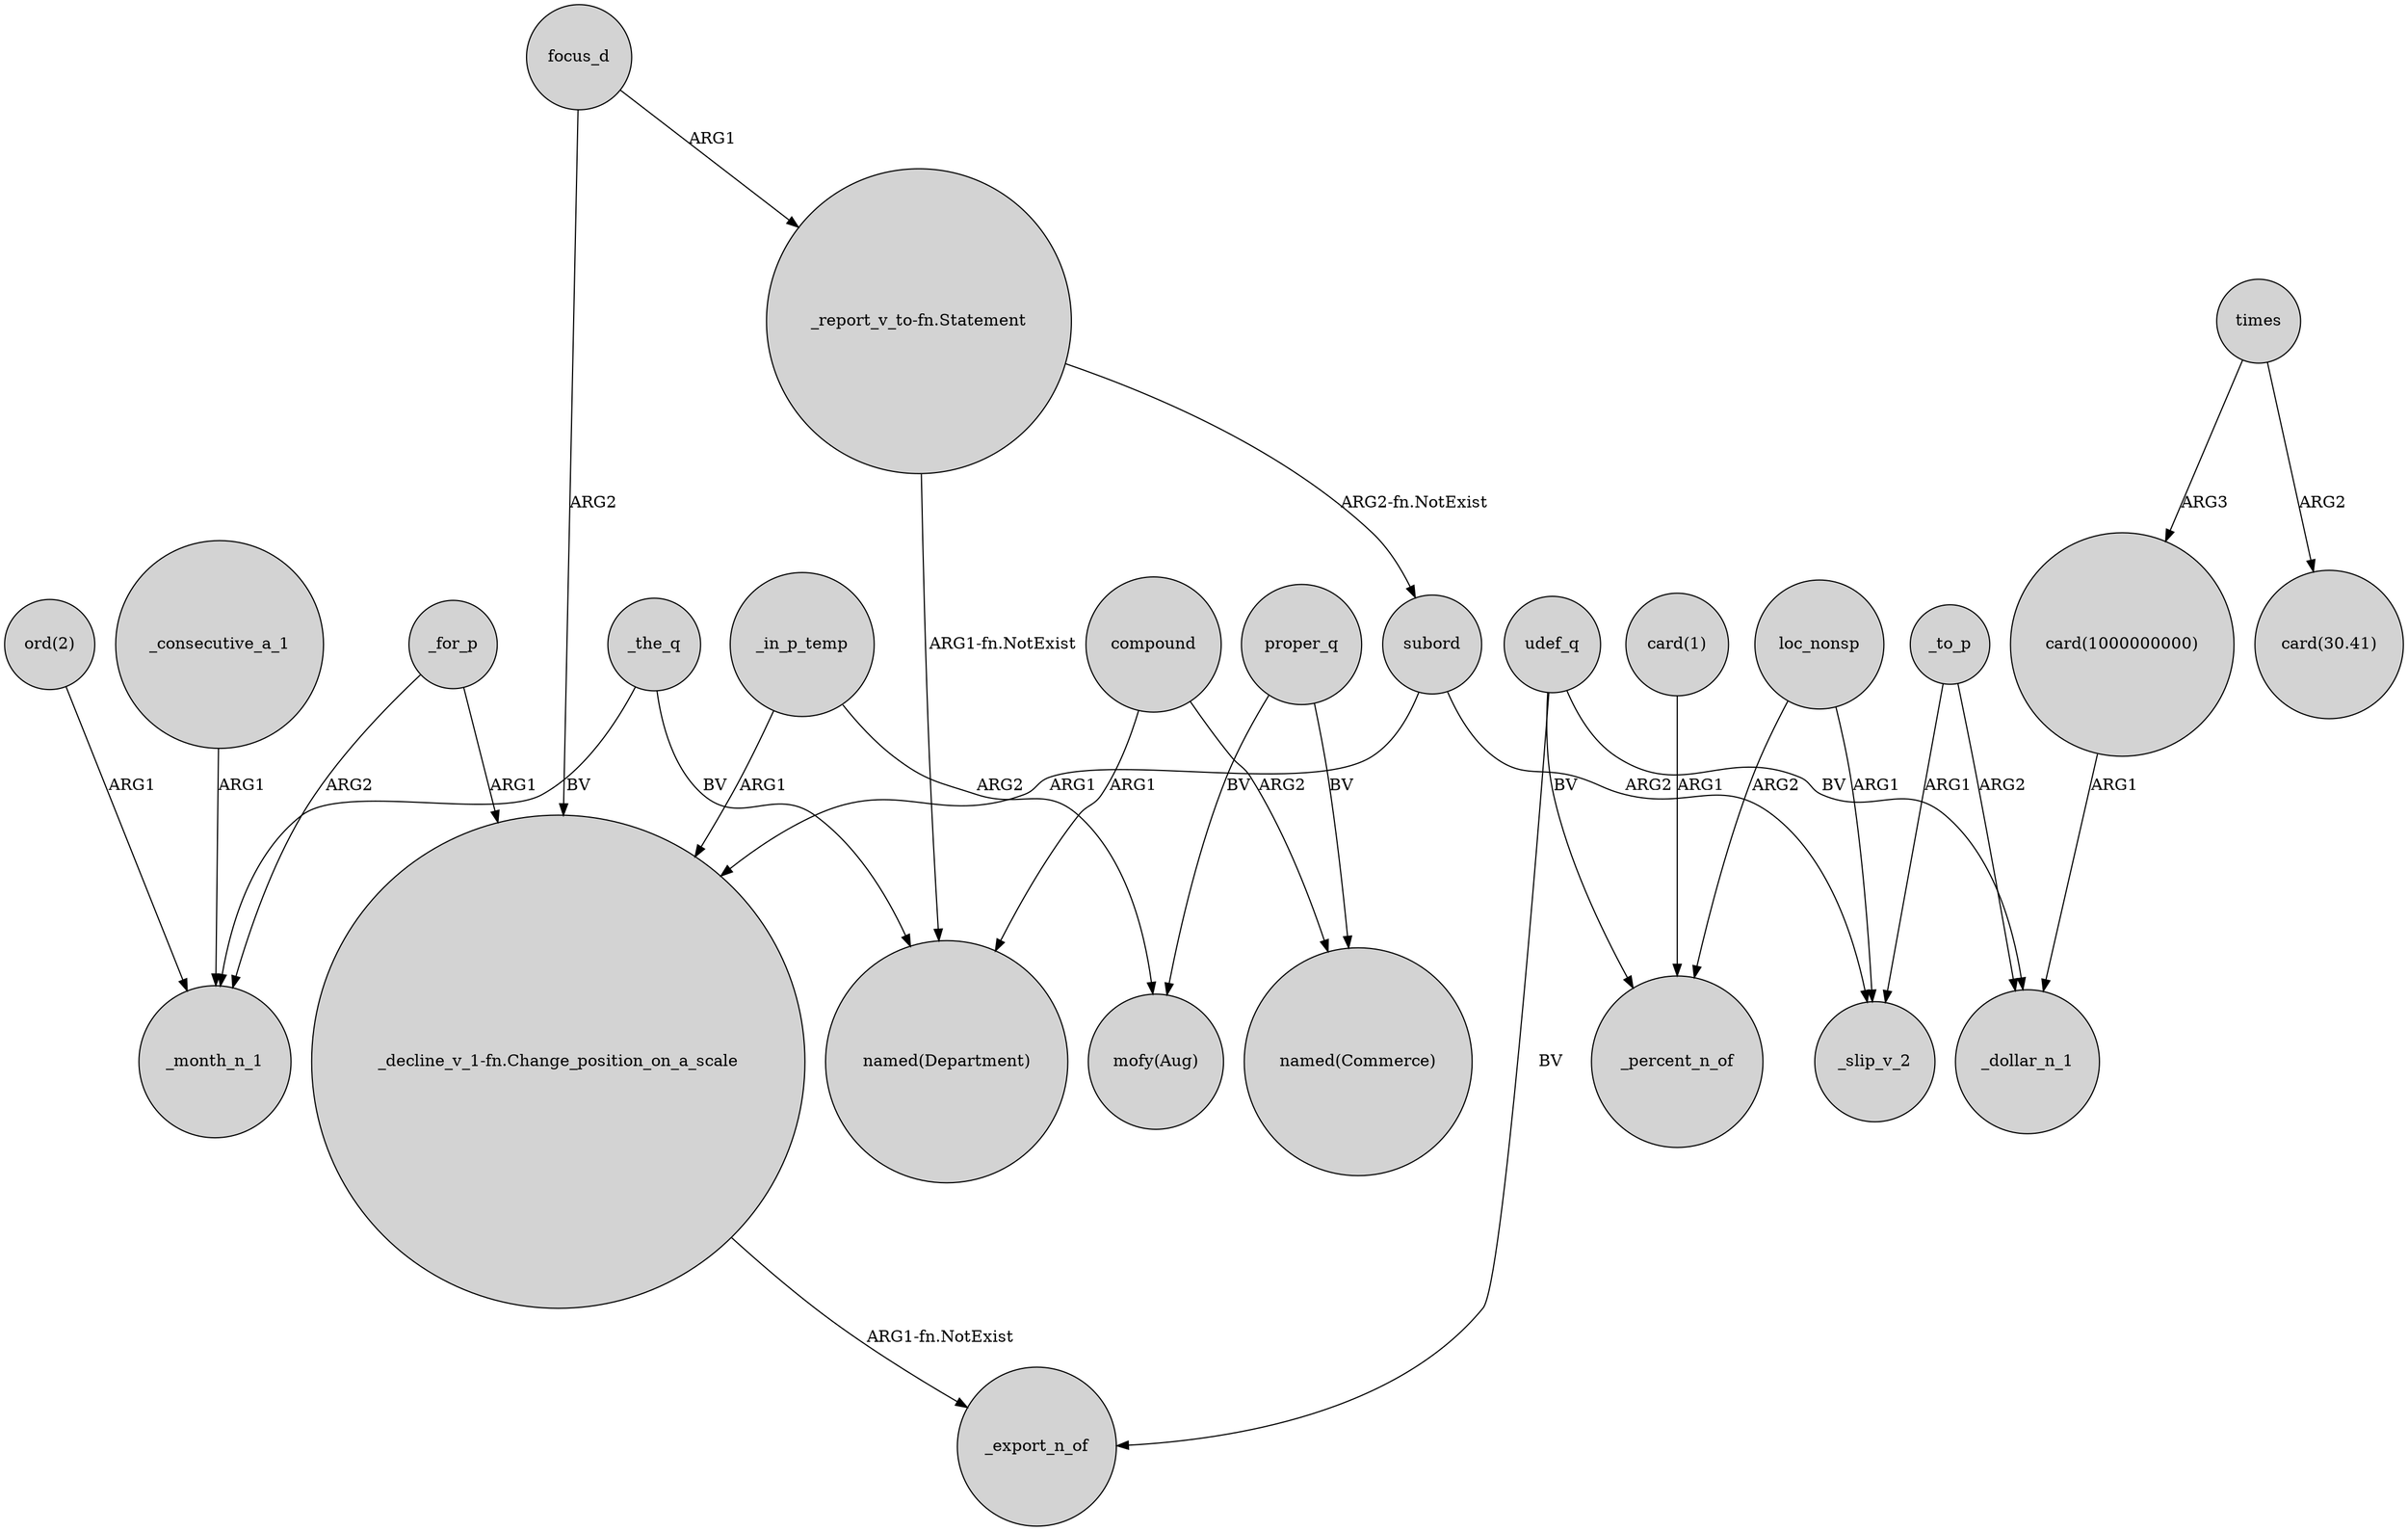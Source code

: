 digraph {
	node [shape=circle style=filled]
	_for_p -> _month_n_1 [label=ARG2]
	"card(1)" -> _percent_n_of [label=ARG1]
	_in_p_temp -> "_decline_v_1-fn.Change_position_on_a_scale" [label=ARG1]
	focus_d -> "_report_v_to-fn.Statement" [label=ARG1]
	subord -> "_decline_v_1-fn.Change_position_on_a_scale" [label=ARG1]
	_to_p -> _dollar_n_1 [label=ARG2]
	_to_p -> _slip_v_2 [label=ARG1]
	times -> "card(1000000000)" [label=ARG3]
	_the_q -> _month_n_1 [label=BV]
	_consecutive_a_1 -> _month_n_1 [label=ARG1]
	_in_p_temp -> "mofy(Aug)" [label=ARG2]
	loc_nonsp -> _slip_v_2 [label=ARG1]
	loc_nonsp -> _percent_n_of [label=ARG2]
	"_report_v_to-fn.Statement" -> "named(Department)" [label="ARG1-fn.NotExist"]
	proper_q -> "mofy(Aug)" [label=BV]
	_for_p -> "_decline_v_1-fn.Change_position_on_a_scale" [label=ARG1]
	"_decline_v_1-fn.Change_position_on_a_scale" -> _export_n_of [label="ARG1-fn.NotExist"]
	times -> "card(30.41)" [label=ARG2]
	_the_q -> "named(Department)" [label=BV]
	"_report_v_to-fn.Statement" -> subord [label="ARG2-fn.NotExist"]
	udef_q -> _export_n_of [label=BV]
	"ord(2)" -> _month_n_1 [label=ARG1]
	proper_q -> "named(Commerce)" [label=BV]
	subord -> _slip_v_2 [label=ARG2]
	udef_q -> _percent_n_of [label=BV]
	compound -> "named(Department)" [label=ARG1]
	"card(1000000000)" -> _dollar_n_1 [label=ARG1]
	focus_d -> "_decline_v_1-fn.Change_position_on_a_scale" [label=ARG2]
	udef_q -> _dollar_n_1 [label=BV]
	compound -> "named(Commerce)" [label=ARG2]
}

